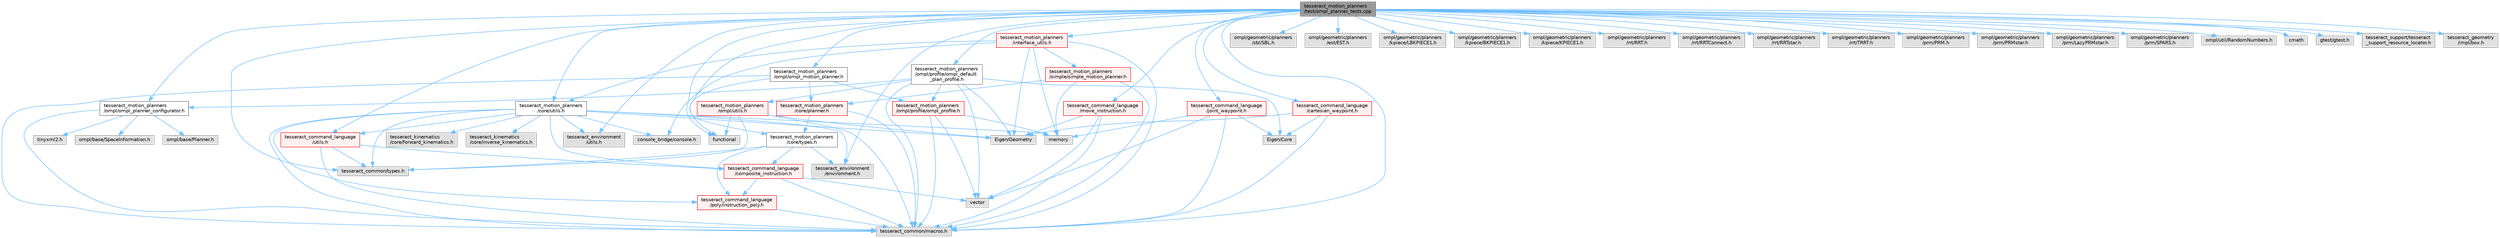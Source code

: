 digraph "tesseract_motion_planners/test/ompl_planner_tests.cpp"
{
 // LATEX_PDF_SIZE
  bgcolor="transparent";
  edge [fontname=Helvetica,fontsize=10,labelfontname=Helvetica,labelfontsize=10];
  node [fontname=Helvetica,fontsize=10,shape=box,height=0.2,width=0.4];
  Node1 [label="tesseract_motion_planners\l/test/ompl_planner_tests.cpp",height=0.2,width=0.4,color="gray40", fillcolor="grey60", style="filled", fontcolor="black",tooltip="This contains unit test for the tesseract descartes planner."];
  Node1 -> Node2 [color="steelblue1",style="solid"];
  Node2 [label="tesseract_common/macros.h",height=0.2,width=0.4,color="grey60", fillcolor="#E0E0E0", style="filled",tooltip=" "];
  Node1 -> Node3 [color="steelblue1",style="solid"];
  Node3 [label="ompl/geometric/planners\l/sbl/SBL.h",height=0.2,width=0.4,color="grey60", fillcolor="#E0E0E0", style="filled",tooltip=" "];
  Node1 -> Node4 [color="steelblue1",style="solid"];
  Node4 [label="ompl/geometric/planners\l/est/EST.h",height=0.2,width=0.4,color="grey60", fillcolor="#E0E0E0", style="filled",tooltip=" "];
  Node1 -> Node5 [color="steelblue1",style="solid"];
  Node5 [label="ompl/geometric/planners\l/kpiece/LBKPIECE1.h",height=0.2,width=0.4,color="grey60", fillcolor="#E0E0E0", style="filled",tooltip=" "];
  Node1 -> Node6 [color="steelblue1",style="solid"];
  Node6 [label="ompl/geometric/planners\l/kpiece/BKPIECE1.h",height=0.2,width=0.4,color="grey60", fillcolor="#E0E0E0", style="filled",tooltip=" "];
  Node1 -> Node7 [color="steelblue1",style="solid"];
  Node7 [label="ompl/geometric/planners\l/kpiece/KPIECE1.h",height=0.2,width=0.4,color="grey60", fillcolor="#E0E0E0", style="filled",tooltip=" "];
  Node1 -> Node8 [color="steelblue1",style="solid"];
  Node8 [label="ompl/geometric/planners\l/rrt/RRT.h",height=0.2,width=0.4,color="grey60", fillcolor="#E0E0E0", style="filled",tooltip=" "];
  Node1 -> Node9 [color="steelblue1",style="solid"];
  Node9 [label="ompl/geometric/planners\l/rrt/RRTConnect.h",height=0.2,width=0.4,color="grey60", fillcolor="#E0E0E0", style="filled",tooltip=" "];
  Node1 -> Node10 [color="steelblue1",style="solid"];
  Node10 [label="ompl/geometric/planners\l/rrt/RRTstar.h",height=0.2,width=0.4,color="grey60", fillcolor="#E0E0E0", style="filled",tooltip=" "];
  Node1 -> Node11 [color="steelblue1",style="solid"];
  Node11 [label="ompl/geometric/planners\l/rrt/TRRT.h",height=0.2,width=0.4,color="grey60", fillcolor="#E0E0E0", style="filled",tooltip=" "];
  Node1 -> Node12 [color="steelblue1",style="solid"];
  Node12 [label="ompl/geometric/planners\l/prm/PRM.h",height=0.2,width=0.4,color="grey60", fillcolor="#E0E0E0", style="filled",tooltip=" "];
  Node1 -> Node13 [color="steelblue1",style="solid"];
  Node13 [label="ompl/geometric/planners\l/prm/PRMstar.h",height=0.2,width=0.4,color="grey60", fillcolor="#E0E0E0", style="filled",tooltip=" "];
  Node1 -> Node14 [color="steelblue1",style="solid"];
  Node14 [label="ompl/geometric/planners\l/prm/LazyPRMstar.h",height=0.2,width=0.4,color="grey60", fillcolor="#E0E0E0", style="filled",tooltip=" "];
  Node1 -> Node15 [color="steelblue1",style="solid"];
  Node15 [label="ompl/geometric/planners\l/prm/SPARS.h",height=0.2,width=0.4,color="grey60", fillcolor="#E0E0E0", style="filled",tooltip=" "];
  Node1 -> Node16 [color="steelblue1",style="solid"];
  Node16 [label="ompl/util/RandomNumbers.h",height=0.2,width=0.4,color="grey60", fillcolor="#E0E0E0", style="filled",tooltip=" "];
  Node1 -> Node17 [color="steelblue1",style="solid"];
  Node17 [label="functional",height=0.2,width=0.4,color="grey60", fillcolor="#E0E0E0", style="filled",tooltip=" "];
  Node1 -> Node18 [color="steelblue1",style="solid"];
  Node18 [label="cmath",height=0.2,width=0.4,color="grey60", fillcolor="#E0E0E0", style="filled",tooltip=" "];
  Node1 -> Node19 [color="steelblue1",style="solid"];
  Node19 [label="gtest/gtest.h",height=0.2,width=0.4,color="grey60", fillcolor="#E0E0E0", style="filled",tooltip=" "];
  Node1 -> Node20 [color="steelblue1",style="solid"];
  Node20 [label="tesseract_common/types.h",height=0.2,width=0.4,color="grey60", fillcolor="#E0E0E0", style="filled",tooltip=" "];
  Node1 -> Node21 [color="steelblue1",style="solid"];
  Node21 [label="tesseract_environment\l/environment.h",height=0.2,width=0.4,color="grey60", fillcolor="#E0E0E0", style="filled",tooltip=" "];
  Node1 -> Node22 [color="steelblue1",style="solid"];
  Node22 [label="tesseract_environment\l/utils.h",height=0.2,width=0.4,color="grey60", fillcolor="#E0E0E0", style="filled",tooltip=" "];
  Node1 -> Node23 [color="steelblue1",style="solid"];
  Node23 [label="tesseract_motion_planners\l/ompl/ompl_motion_planner.h",height=0.2,width=0.4,color="grey40", fillcolor="white", style="filled",URL="$d2/dec/ompl__motion__planner_8h.html",tooltip="Tesseract OMPL motion planner."];
  Node23 -> Node2 [color="steelblue1",style="solid"];
  Node23 -> Node17 [color="steelblue1",style="solid"];
  Node23 -> Node24 [color="steelblue1",style="solid"];
  Node24 [label="tesseract_motion_planners\l/core/planner.h",height=0.2,width=0.4,color="red", fillcolor="#FFF0F0", style="filled",URL="$d7/d8c/planner_8h.html",tooltip="Planner Interface Class."];
  Node24 -> Node2 [color="steelblue1",style="solid"];
  Node24 -> Node26 [color="steelblue1",style="solid"];
  Node26 [label="tesseract_motion_planners\l/core/types.h",height=0.2,width=0.4,color="grey40", fillcolor="white", style="filled",URL="$d1/d6d/tesseract__motion__planners_2core_2include_2tesseract__motion__planners_2core_2types_8h.html",tooltip=" "];
  Node26 -> Node21 [color="steelblue1",style="solid"];
  Node26 -> Node20 [color="steelblue1",style="solid"];
  Node26 -> Node27 [color="steelblue1",style="solid"];
  Node27 [label="tesseract_command_language\l/poly/instruction_poly.h",height=0.2,width=0.4,color="red", fillcolor="#FFF0F0", style="filled",URL="$d1/db1/instruction__poly_8h.html",tooltip=" "];
  Node27 -> Node2 [color="steelblue1",style="solid"];
  Node26 -> Node38 [color="steelblue1",style="solid"];
  Node38 [label="tesseract_command_language\l/composite_instruction.h",height=0.2,width=0.4,color="red", fillcolor="#FFF0F0", style="filled",URL="$d5/df7/composite__instruction_8h.html",tooltip=" "];
  Node38 -> Node2 [color="steelblue1",style="solid"];
  Node38 -> Node39 [color="steelblue1",style="solid"];
  Node39 [label="vector",height=0.2,width=0.4,color="grey60", fillcolor="#E0E0E0", style="filled",tooltip=" "];
  Node38 -> Node27 [color="steelblue1",style="solid"];
  Node23 -> Node53 [color="steelblue1",style="solid"];
  Node53 [label="tesseract_motion_planners\l/ompl/profile/ompl_profile.h",height=0.2,width=0.4,color="red", fillcolor="#FFF0F0", style="filled",URL="$d5/d9f/ompl__profile_8h.html",tooltip="Tesseract OMPL profile."];
  Node53 -> Node2 [color="steelblue1",style="solid"];
  Node53 -> Node39 [color="steelblue1",style="solid"];
  Node53 -> Node34 [color="steelblue1",style="solid"];
  Node34 [label="memory",height=0.2,width=0.4,color="grey60", fillcolor="#E0E0E0", style="filled",tooltip=" "];
  Node1 -> Node59 [color="steelblue1",style="solid"];
  Node59 [label="tesseract_motion_planners\l/ompl/ompl_planner_configurator.h",height=0.2,width=0.4,color="grey40", fillcolor="white", style="filled",URL="$de/d1e/ompl__planner__configurator_8h.html",tooltip="Tesseract OMPL planner configurator."];
  Node59 -> Node2 [color="steelblue1",style="solid"];
  Node59 -> Node60 [color="steelblue1",style="solid"];
  Node60 [label="ompl/base/SpaceInformation.h",height=0.2,width=0.4,color="grey60", fillcolor="#E0E0E0", style="filled",tooltip=" "];
  Node59 -> Node61 [color="steelblue1",style="solid"];
  Node61 [label="ompl/base/Planner.h",height=0.2,width=0.4,color="grey60", fillcolor="#E0E0E0", style="filled",tooltip=" "];
  Node59 -> Node62 [color="steelblue1",style="solid"];
  Node62 [label="tinyxml2.h",height=0.2,width=0.4,color="grey60", fillcolor="#E0E0E0", style="filled",tooltip=" "];
  Node1 -> Node66 [color="steelblue1",style="solid"];
  Node66 [label="tesseract_motion_planners\l/ompl/profile/ompl_default\l_plan_profile.h",height=0.2,width=0.4,color="grey40", fillcolor="white", style="filled",URL="$d8/d16/ompl__default__plan__profile_8h.html",tooltip="Tesseract OMPL default plan profile."];
  Node66 -> Node2 [color="steelblue1",style="solid"];
  Node66 -> Node39 [color="steelblue1",style="solid"];
  Node66 -> Node65 [color="steelblue1",style="solid"];
  Node65 [label="Eigen/Geometry",height=0.2,width=0.4,color="grey60", fillcolor="#E0E0E0", style="filled",tooltip=" "];
  Node66 -> Node67 [color="steelblue1",style="solid"];
  Node67 [label="Eigen/Core",height=0.2,width=0.4,color="grey60", fillcolor="#E0E0E0", style="filled",tooltip=" "];
  Node66 -> Node68 [color="steelblue1",style="solid"];
  Node68 [label="tesseract_motion_planners\l/ompl/utils.h",height=0.2,width=0.4,color="red", fillcolor="#FFF0F0", style="filled",URL="$d1/d13/tesseract__motion__planners_2ompl_2include_2tesseract__motion__planners_2ompl_2utils_8h.html",tooltip="Tesseract OMPL planner utility functions."];
  Node68 -> Node2 [color="steelblue1",style="solid"];
  Node68 -> Node65 [color="steelblue1",style="solid"];
  Node68 -> Node17 [color="steelblue1",style="solid"];
  Node68 -> Node20 [color="steelblue1",style="solid"];
  Node66 -> Node59 [color="steelblue1",style="solid"];
  Node66 -> Node53 [color="steelblue1",style="solid"];
  Node1 -> Node26 [color="steelblue1",style="solid"];
  Node1 -> Node71 [color="steelblue1",style="solid"];
  Node71 [label="tesseract_motion_planners\l/core/utils.h",height=0.2,width=0.4,color="grey40", fillcolor="white", style="filled",URL="$d9/d8b/tesseract__motion__planners_2core_2include_2tesseract__motion__planners_2core_2utils_8h.html",tooltip="Planner utility functions."];
  Node71 -> Node2 [color="steelblue1",style="solid"];
  Node71 -> Node65 [color="steelblue1",style="solid"];
  Node71 -> Node34 [color="steelblue1",style="solid"];
  Node71 -> Node72 [color="steelblue1",style="solid"];
  Node72 [label="console_bridge/console.h",height=0.2,width=0.4,color="grey60", fillcolor="#E0E0E0", style="filled",tooltip=" "];
  Node71 -> Node21 [color="steelblue1",style="solid"];
  Node71 -> Node22 [color="steelblue1",style="solid"];
  Node71 -> Node73 [color="steelblue1",style="solid"];
  Node73 [label="tesseract_kinematics\l/core/forward_kinematics.h",height=0.2,width=0.4,color="grey60", fillcolor="#E0E0E0", style="filled",tooltip=" "];
  Node71 -> Node74 [color="steelblue1",style="solid"];
  Node74 [label="tesseract_kinematics\l/core/inverse_kinematics.h",height=0.2,width=0.4,color="grey60", fillcolor="#E0E0E0", style="filled",tooltip=" "];
  Node71 -> Node27 [color="steelblue1",style="solid"];
  Node71 -> Node38 [color="steelblue1",style="solid"];
  Node71 -> Node75 [color="steelblue1",style="solid"];
  Node75 [label="tesseract_command_language\l/utils.h",height=0.2,width=0.4,color="red", fillcolor="#FFF0F0", style="filled",URL="$d6/d75/tesseract__command__language_2include_2tesseract__command__language_2utils_8h.html",tooltip=" "];
  Node75 -> Node2 [color="steelblue1",style="solid"];
  Node75 -> Node38 [color="steelblue1",style="solid"];
  Node75 -> Node20 [color="steelblue1",style="solid"];
  Node71 -> Node20 [color="steelblue1",style="solid"];
  Node1 -> Node77 [color="steelblue1",style="solid"];
  Node77 [label="tesseract_motion_planners\l/interface_utils.h",height=0.2,width=0.4,color="red", fillcolor="#FFF0F0", style="filled",URL="$d8/df9/interface__utils_8h.html",tooltip=" "];
  Node77 -> Node2 [color="steelblue1",style="solid"];
  Node77 -> Node65 [color="steelblue1",style="solid"];
  Node77 -> Node34 [color="steelblue1",style="solid"];
  Node77 -> Node72 [color="steelblue1",style="solid"];
  Node77 -> Node71 [color="steelblue1",style="solid"];
  Node77 -> Node78 [color="steelblue1",style="solid"];
  Node78 [label="tesseract_motion_planners\l/simple/simple_motion_planner.h",height=0.2,width=0.4,color="red", fillcolor="#FFF0F0", style="filled",URL="$de/dd7/simple__motion__planner_8h.html",tooltip="The simple planner is meant to be a tool for assigning values to the seed. The planner simply loops o..."];
  Node78 -> Node2 [color="steelblue1",style="solid"];
  Node78 -> Node34 [color="steelblue1",style="solid"];
  Node78 -> Node24 [color="steelblue1",style="solid"];
  Node1 -> Node81 [color="steelblue1",style="solid"];
  Node81 [label="tesseract_command_language\l/joint_waypoint.h",height=0.2,width=0.4,color="red", fillcolor="#FFF0F0", style="filled",URL="$d7/d1f/joint__waypoint_8h.html",tooltip=" "];
  Node81 -> Node2 [color="steelblue1",style="solid"];
  Node81 -> Node67 [color="steelblue1",style="solid"];
  Node81 -> Node34 [color="steelblue1",style="solid"];
  Node81 -> Node39 [color="steelblue1",style="solid"];
  Node1 -> Node83 [color="steelblue1",style="solid"];
  Node83 [label="tesseract_command_language\l/cartesian_waypoint.h",height=0.2,width=0.4,color="red", fillcolor="#FFF0F0", style="filled",URL="$d3/d18/cartesian__waypoint_8h.html",tooltip=" "];
  Node83 -> Node2 [color="steelblue1",style="solid"];
  Node83 -> Node67 [color="steelblue1",style="solid"];
  Node83 -> Node65 [color="steelblue1",style="solid"];
  Node1 -> Node84 [color="steelblue1",style="solid"];
  Node84 [label="tesseract_command_language\l/move_instruction.h",height=0.2,width=0.4,color="red", fillcolor="#FFF0F0", style="filled",URL="$da/d74/move__instruction_8h.html",tooltip=" "];
  Node84 -> Node2 [color="steelblue1",style="solid"];
  Node84 -> Node39 [color="steelblue1",style="solid"];
  Node84 -> Node65 [color="steelblue1",style="solid"];
  Node1 -> Node75 [color="steelblue1",style="solid"];
  Node1 -> Node85 [color="steelblue1",style="solid"];
  Node85 [label="tesseract_support/tesseract\l_support_resource_locator.h",height=0.2,width=0.4,color="grey60", fillcolor="#E0E0E0", style="filled",tooltip=" "];
  Node1 -> Node86 [color="steelblue1",style="solid"];
  Node86 [label="tesseract_geometry\l/impl/box.h",height=0.2,width=0.4,color="grey60", fillcolor="#E0E0E0", style="filled",tooltip=" "];
}
